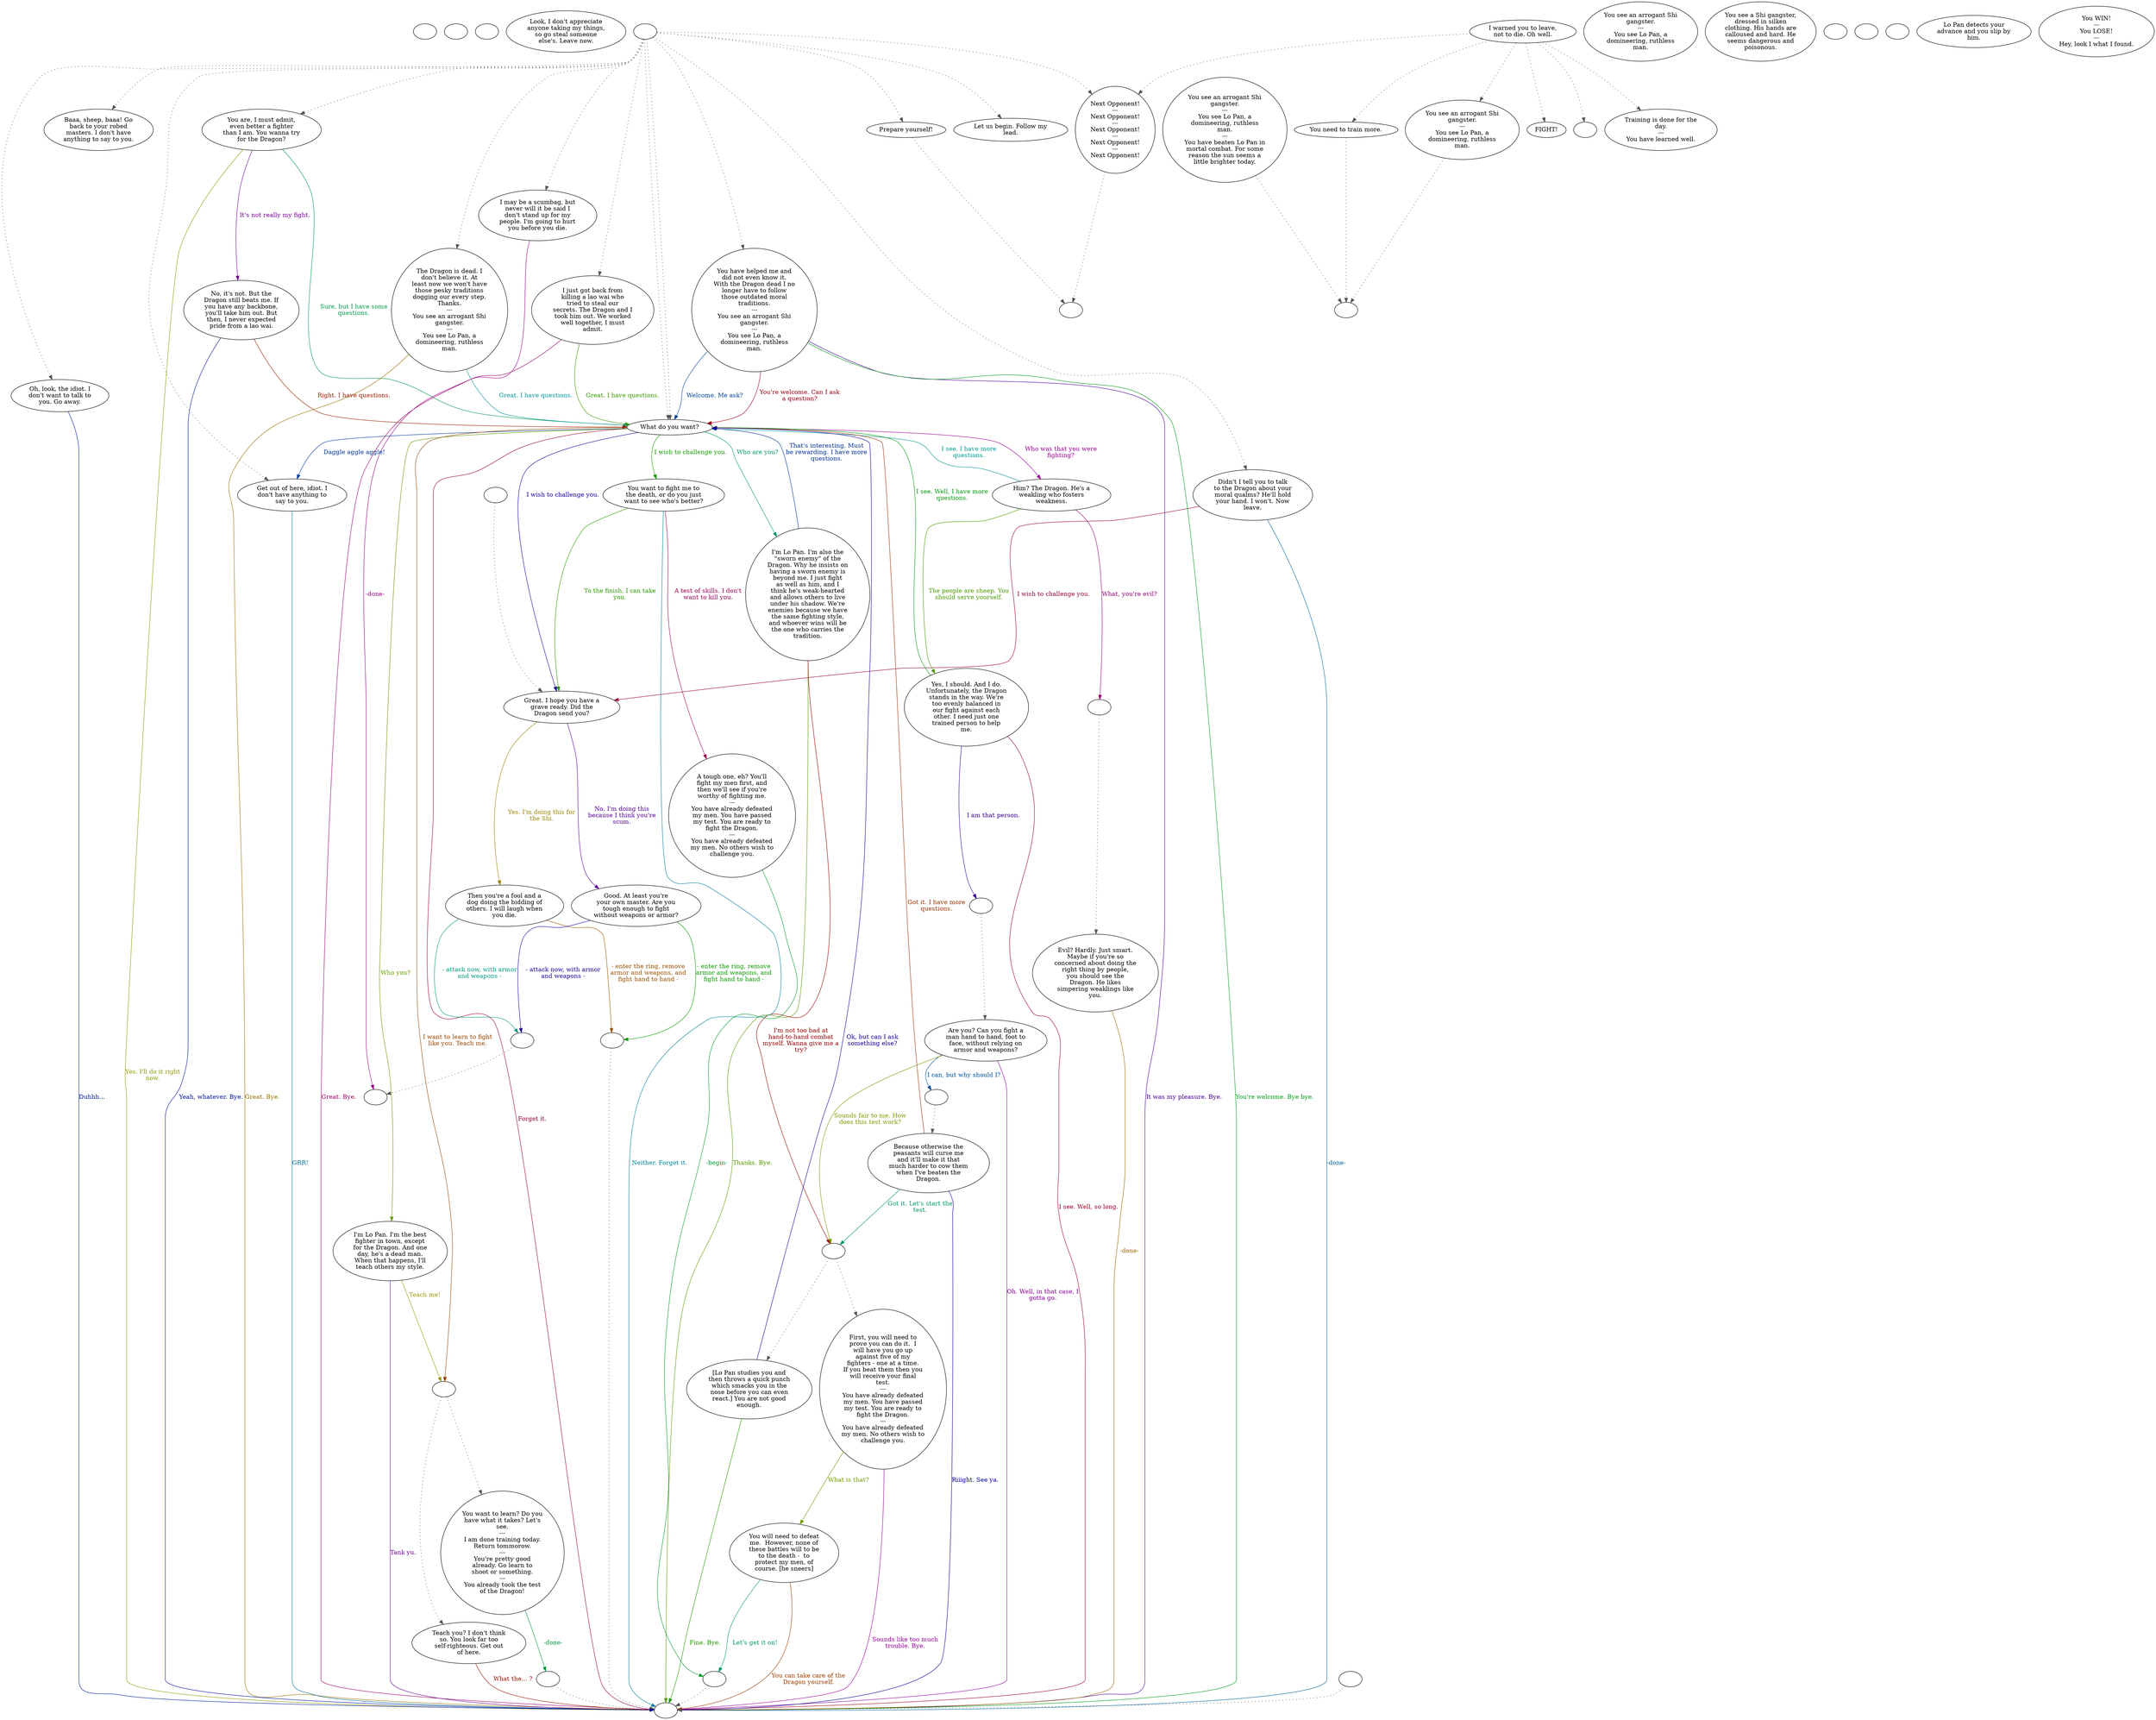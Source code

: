 digraph fclopan {
  "checkPartyMembersNearDoor" [style=filled       fillcolor="#FFFFFF"       color="#000000"]
  "checkPartyMembersNearDoor" [label=""]
  "start" [style=filled       fillcolor="#FFFFFF"       color="#000000"]
  "start" [label=""]
  "critter_p_proc" [style=filled       fillcolor="#FFFFFF"       color="#000000"]
  "critter_p_proc" [label=""]
  "pickup_p_proc" [style=filled       fillcolor="#FFFFFF"       color="#000000"]
  "pickup_p_proc" [label="Look, I don't appreciate\nanyone taking my things,\nso go steal someone\nelse's. Leave now."]
  "talk_p_proc" [style=filled       fillcolor="#FFFFFF"       color="#000000"]
  "talk_p_proc" -> "Node016" [style=dotted color="#555555"]
  "talk_p_proc" -> "Node019" [style=dotted color="#555555"]
  "talk_p_proc" -> "Node001" [style=dotted color="#555555"]
  "talk_p_proc" -> "Node020" [style=dotted color="#555555"]
  "talk_p_proc" -> "Node021" [style=dotted color="#555555"]
  "talk_p_proc" -> "Node024" [style=dotted color="#555555"]
  "talk_p_proc" -> "Node025" [style=dotted color="#555555"]
  "talk_p_proc" -> "Node023" [style=dotted color="#555555"]
  "talk_p_proc" -> "Node002" [style=dotted color="#555555"]
  "talk_p_proc" -> "Node006" [style=dotted color="#555555"]
  "talk_p_proc" -> "Node001" [style=dotted color="#555555"]
  "talk_p_proc" -> "DoTest" [style=dotted color="#555555"]
  "talk_p_proc" -> "DoChallenge" [style=dotted color="#555555"]
  "talk_p_proc" -> "DoLearn" [style=dotted color="#555555"]
  "talk_p_proc" [label=""]
  "destroy_p_proc" [style=filled       fillcolor="#FFFFFF"       color="#000000"]
  "destroy_p_proc" -> "ReturnInven" [style=dotted color="#555555"]
  "destroy_p_proc" [label="You see an arrogant Shi\ngangster.\n---\nYou see Lo Pan, a\ndomineering, ruthless\nman.\n---\nYou have beaten Lo Pan in\nmortal combat. For some\nreason the sun seems a\nlittle brighter today."]
  "look_at_p_proc" [style=filled       fillcolor="#FFFFFF"       color="#000000"]
  "look_at_p_proc" [label="You see an arrogant Shi\ngangster.\n---\nYou see Lo Pan, a\ndomineering, ruthless\nman."]
  "description_p_proc" [style=filled       fillcolor="#FFFFFF"       color="#000000"]
  "description_p_proc" [label="You see a Shi gangster,\ndressed in silken\nclothing. His hands are\ncalloused and hard. He\nseems dangerous and\npoisonous."]
  "use_skill_on_p_proc" [style=filled       fillcolor="#FFFFFF"       color="#000000"]
  "use_skill_on_p_proc" [label=""]
  "damage_p_proc" [style=filled       fillcolor="#FFFFFF"       color="#000000"]
  "damage_p_proc" [label=""]
  "map_enter_p_proc" [style=filled       fillcolor="#FFFFFF"       color="#000000"]
  "map_enter_p_proc" [label=""]
  "push_p_proc" [style=filled       fillcolor="#FFFFFF"       color="#000000"]
  "push_p_proc" [label="Lo Pan detects your\nadvance and you slip by\nhim."]
  "timed_event_p_proc" [style=filled       fillcolor="#FFFFFF"       color="#000000"]
  "timed_event_p_proc" -> "DoTest" [style=dotted color="#555555"]
  "timed_event_p_proc" -> "endTestFail" [style=dotted color="#555555"]
  "timed_event_p_proc" -> "endTestPass" [style=dotted color="#555555"]
  "timed_event_p_proc" -> "doFight" [style=dotted color="#555555"]
  "timed_event_p_proc" -> "learn1" [style=dotted color="#555555"]
  "timed_event_p_proc" -> "learn2" [style=dotted color="#555555"]
  "timed_event_p_proc" [label="I warned you to leave,\nnot to die. Oh well."]
  "combat_p_proc" [style=filled       fillcolor="#FFFFFF"       color="#000000"]
  "combat_p_proc" [label="You WIN!\n---\nYou LOSE!\n---\nHey, look I what I found."]
  "Node998" [style=filled       fillcolor="#FFFFFF"       color="#000000"]
  "Node998" [label=""]
  "Node999" [style=filled       fillcolor="#FFFFFF"       color="#000000"]
  "Node999" [label=""]
  "Node001" [style=filled       fillcolor="#FFFFFF"       color="#000000"]
  "Node001" [label="What do you want?"]
  "Node001" -> "Node002" [label="Daggle aggle aggle!" color="#003B99" fontcolor="#003B99"]
  "Node001" -> "Node003" [label="Who you?" color="#679900" fontcolor="#679900"]
  "Node001" -> "Node007" [label="Who was that you were\nfighting?" color="#990094" fontcolor="#990094"]
  "Node001" -> "Node015" [label="Who are you?" color="#009971" fontcolor="#009971"]
  "Node001" -> "Node4_5" [label="I want to learn to fight\nlike you. Teach me." color="#994500" fontcolor="#994500"]
  "Node001" -> "Node013" [label="I wish to challenge you." color="#180099" fontcolor="#180099"]
  "Node001" -> "Node012" [label="I wish to challenge you." color="#159900" fontcolor="#159900"]
  "Node001" -> "Node999" [label="Forget it." color="#990041" fontcolor="#990041"]
  "Node002" [style=filled       fillcolor="#FFFFFF"       color="#000000"]
  "Node002" [label="Get out of here, idiot. I\ndon't have anything to\nsay to you."]
  "Node002" -> "Node999" [label="GRR!" color="#006E99" fontcolor="#006E99"]
  "Node003" [style=filled       fillcolor="#FFFFFF"       color="#000000"]
  "Node003" [label="I'm Lo Pan. I'm the best\nfighter in town, except\nfor the Dragon. And one\nday, he's a dead man.\nWhen that happens, I'll\nteach others my style."]
  "Node003" -> "Node4_5" [label="Teach me!" color="#999800" fontcolor="#999800"]
  "Node003" -> "Node999" [label="Tank yu." color="#6B0099" fontcolor="#6B0099"]
  "Node004" [style=filled       fillcolor="#FFFFFF"       color="#000000"]
  "Node004" [label="You want to learn? Do you\nhave what it takes? Let's\nsee.\n---\nI am done training today.\nReturn tommorow.\n---\nYou're pretty good\nalready. Go learn to\nshoot or something.\n---\nYou already took the test\nof the Dragon!"]
  "Node004" -> "NodeLearn" [label="-done-" color="#00993E" fontcolor="#00993E"]
  "Node005" [style=filled       fillcolor="#FFFFFF"       color="#000000"]
  "Node005" [label="Teach you? I don't think\nso. You look far too\nself-righteous. Get out\nof here."]
  "Node005" -> "Node999" [label="What the... ?" color="#991200" fontcolor="#991200"]
  "Node006" [style=filled       fillcolor="#FFFFFF"       color="#000000"]
  "Node006" [label="Oh, look, the idiot. I\ndon't want to talk to\nyou. Go away."]
  "Node006" -> "Node999" [label="Duhhh..." color="#001B99" fontcolor="#001B99"]
  "Node007" [style=filled       fillcolor="#FFFFFF"       color="#000000"]
  "Node007" [label="Him? The Dragon. He's a\nweakling who fosters\nweakness."]
  "Node007" -> "Node009" [label="The people are sheep. You\nshould serve yourself." color="#489900" fontcolor="#489900"]
  "Node007" -> "Node008a" [label="What, you're evil?" color="#990074" fontcolor="#990074"]
  "Node007" -> "Node001" [label="I see. I have more\nquestions." color="#009991" fontcolor="#009991"]
  "Node008" [style=filled       fillcolor="#FFFFFF"       color="#000000"]
  "Node008" [label="Evil? Hardly. Just smart.\nMaybe if you're so\nconcerned about doing the\nright thing by people,\nyou should see the\nDragon. He likes\nsimpering weaklings like\nyou."]
  "Node008" -> "Node999" [label="-done-" color="#996400" fontcolor="#996400"]
  "Node009" [style=filled       fillcolor="#FFFFFF"       color="#000000"]
  "Node009" [label="Yes, I should. And I do.\nUnfortunately, the Dragon\nstands in the way. We're\ntoo evenly balanced in\nour fight against each\nother. I need just one\ntrained person to help\nme."]
  "Node009" -> "Node010a" [label="I am that person." color="#380099" fontcolor="#380099"]
  "Node009" -> "Node001" [label="I see. Well, I have more\nquestions." color="#00990B" fontcolor="#00990B"]
  "Node009" -> "Node999" [label="I see. Well, so long." color="#990022" fontcolor="#990022"]
  "Node010" [style=filled       fillcolor="#FFFFFF"       color="#000000"]
  "Node010" [label="Are you? Can you fight a\nman hand to hand, foot to\nface, without relying on\narmor and weapons?"]
  "Node010" -> "Node011a" [label="I can, but why should I?" color="#004E99" fontcolor="#004E99"]
  "Node010" -> "Node2628" [label="Sounds fair to me. How\ndoes this test work?" color="#7B9900" fontcolor="#7B9900"]
  "Node010" -> "Node999" [label="Oh. Well, in that case, I\ngotta go." color="#8B0099" fontcolor="#8B0099"]
  "Node011" [style=filled       fillcolor="#FFFFFF"       color="#000000"]
  "Node011" [label="Because otherwise the\npeasants will curse me\nand it'll make it that\nmuch harder to cow them\nwhen I've beaten the\nDragon."]
  "Node011" -> "Node2628" [label="Got it. Let's start the\ntest." color="#00995E" fontcolor="#00995E"]
  "Node011" -> "Node001" [label="Got it. I have more\nquestions." color="#993100" fontcolor="#993100"]
  "Node011" -> "Node999" [label="Riiight. See ya." color="#050099" fontcolor="#050099"]
  "Node012" [style=filled       fillcolor="#FFFFFF"       color="#000000"]
  "Node012" [label="You want to fight me to\nthe death, or do you just\nwant to see who's better?"]
  "Node012" -> "Node013" [label="To the finish. I can take\nyou." color="#289900" fontcolor="#289900"]
  "Node012" -> "Node014" [label="A test of skills. I don't\nwant to kill you." color="#990055" fontcolor="#990055"]
  "Node012" -> "Node999" [label="Neither. Forget it." color="#008199" fontcolor="#008199"]
  "Node013" [style=filled       fillcolor="#FFFFFF"       color="#000000"]
  "Node013" [label="Great. I hope you have a\ngrave ready. Did the\nDragon send you?"]
  "Node013" -> "Node017" [label="Yes. I'm doing this for\nthe Shi." color="#998400" fontcolor="#998400"]
  "Node013" -> "Node018" [label="No. I'm doing this\nbecause I think you're\nscum." color="#570099" fontcolor="#570099"]
  "Node014" [style=filled       fillcolor="#FFFFFF"       color="#000000"]
  "Node014" [label="A tough one, eh? You'll\nfight my men first, and\nthen we'll see if you're\nworthy of fighting me.\n---\nYou have already defeated\nmy men. You have passed\nmy test. You are ready to\nfight the Dragon.\n---\nYou have already defeated\nmy men. No others wish to\nchallenge you."]
  "Node014" -> "NodeTest" [label="-begin-" color="#00992B" fontcolor="#00992B"]
  "Node015" [style=filled       fillcolor="#FFFFFF"       color="#000000"]
  "Node015" [label="I'm Lo Pan. I'm also the\n\"sworn enemy\" of the\nDragon. Why he insists on\nhaving a sworn enemy is\nbeyond me. I just fight\nas well as him, and I\nthink he's weak-hearted\nand allows others to live\nunder his shadow. We're\nenemies because we have\nthe same fighting style,\nand whoever wins will be\nthe one who carries the\ntradition."]
  "Node015" -> "Node2628" [label="I'm not too bad at\nhand-to-hand combat\nmyself. Wanna give me a\ntry?" color="#990002" fontcolor="#990002"]
  "Node015" -> "Node001" [label="That's interesting. Must\nbe rewarding. I have more\nquestions." color="#002F99" fontcolor="#002F99"]
  "Node015" -> "Node999" [label="Thanks. Bye." color="#5B9900" fontcolor="#5B9900"]
  "Node016" [style=filled       fillcolor="#FFFFFF"       color="#000000"]
  "Node016" [label="I may be a scumbag, but\nnever will it be said I\ndon't stand up for my\npeople. I'm going to hurt\nyou before you die."]
  "Node016" -> "Node998" [label="-done-" color="#990088" fontcolor="#990088"]
  "Node017" [style=filled       fillcolor="#FFFFFF"       color="#000000"]
  "Node017" [label="Then you're a fool and a\ndog doing the bidding of\nothers. I will laugh when\nyou die."]
  "Node017" -> "NodeAttackNow" [label="- attack now, with armor\nand weapons -" color="#00997D" fontcolor="#00997D"]
  "Node017" -> "NodeChallenge" [label="- enter the ring, remove\narmor and weapons, and\nfight hand to hand -" color="#995100" fontcolor="#995100"]
  "Node018" [style=filled       fillcolor="#FFFFFF"       color="#000000"]
  "Node018" [label="Good. At least you're\nyour own master. Are you\ntough enough to fight\nwithout weapons or armor?"]
  "Node018" -> "NodeAttackNow" [label="- attack now, with armor\nand weapons -" color="#240099" fontcolor="#240099"]
  "Node018" -> "NodeChallenge" [label="- enter the ring, remove\narmor and weapons, and\nfight hand to hand -" color="#089900" fontcolor="#089900"]
  "Node019" [style=filled       fillcolor="#FFFFFF"       color="#000000"]
  "Node019" [label="Baaa, sheep, baaa! Go\nback to your robed\nmasters. I don't have\nanything to say to you."]
  "Node020" [style=filled       fillcolor="#FFFFFF"       color="#000000"]
  "Node020" [label="Didn't I tell you to talk\nto the Dragon about your\nmoral qualms? He'll hold\nyour hand. I won't. Now\nleave."]
  "Node020" -> "Node013" [label="I wish to challenge you." color="#990035" fontcolor="#990035"]
  "Node020" -> "Node999" [label="-done-" color="#006299" fontcolor="#006299"]
  "Node021" [style=filled       fillcolor="#FFFFFF"       color="#000000"]
  "Node021" [label="You are, I must admit,\neven better a fighter\nthan I am. You wanna try\nfor the Dragon?"]
  "Node021" -> "Node999" [label="Yes. I'll do it right\nnow." color="#8E9900" fontcolor="#8E9900"]
  "Node021" -> "Node022" [label="It's not really my fight." color="#770099" fontcolor="#770099"]
  "Node021" -> "Node001" [label="Sure, but I have some\nquestions." color="#00994A" fontcolor="#00994A"]
  "Node022" [style=filled       fillcolor="#FFFFFF"       color="#000000"]
  "Node022" [label="No, it's not. But the\nDragon still beats me. If\nyou have any backbone,\nyou'll take him out. But\nthen, I never expected\npride from a lao wai."]
  "Node022" -> "Node001" [label="Right. I have questions." color="#991E00" fontcolor="#991E00"]
  "Node022" -> "Node999" [label="Yeah, whatever. Bye." color="#000F99" fontcolor="#000F99"]
  "Node023" [style=filled       fillcolor="#FFFFFF"       color="#000000"]
  "Node023" [label="I just got back from\nkilling a lao wai who\ntried to steal our\nsecrets. The Dragon and I\ntook him out. We worked\nwell together, I must\nadmit."]
  "Node023" -> "Node001" [label="Great. I have questions." color="#3C9900" fontcolor="#3C9900"]
  "Node023" -> "Node999" [label="Great. Bye." color="#990068" fontcolor="#990068"]
  "Node024" [style=filled       fillcolor="#FFFFFF"       color="#000000"]
  "Node024" [label="The Dragon is dead. I\ndon't believe it. At\nleast now we won't have\nthose pesky traditions\ndogging our every step.\nThanks.\n---\nYou see an arrogant Shi\ngangster.\n---\nYou see Lo Pan, a\ndomineering, ruthless\nman."]
  "Node024" -> "Node001" [label="Great. I have questions." color="#009599" fontcolor="#009599"]
  "Node024" -> "Node999" [label="Great. Bye." color="#997000" fontcolor="#997000"]
  "Node025" [style=filled       fillcolor="#FFFFFF"       color="#000000"]
  "Node025" [label="You have helped me and\ndid not even know it.\nWith the Dragon dead I no\nlonger have to follow\nthose outdated moral\ntraditions.\n---\nYou see an arrogant Shi\ngangster.\n---\nYou see Lo Pan, a\ndomineering, ruthless\nman."]
  "Node025" -> "Node999" [label="It was my pleasure. Bye." color="#440099" fontcolor="#440099"]
  "Node025" -> "Node999" [label="You're welcome. Bye bye." color="#009917" fontcolor="#009917"]
  "Node025" -> "Node001" [label="You're welcome. Can I ask\na question?" color="#990015" fontcolor="#990015"]
  "Node025" -> "Node001" [label="Welcome. Me ask?" color="#004299" fontcolor="#004299"]
  "Node026" [style=filled       fillcolor="#FFFFFF"       color="#000000"]
  "Node026" [label="First, you will need to\nprove you can do it.  I\nwill have you go up\nagainst five of my\nfighters - one at a time.\nIf you beat them then you\nwill receive your final\ntest.\n---\nYou have already defeated\nmy men. You have passed\nmy test. You are ready to\nfight the Dragon.\n---\nYou have already defeated\nmy men. No others wish to\nchallenge you."]
  "Node026" -> "Node027" [label="What is that?" color="#6F9900" fontcolor="#6F9900"]
  "Node026" -> "Node999" [label="Sounds like too much\ntrouble. Bye." color="#970099" fontcolor="#970099"]
  "Node027" [style=filled       fillcolor="#FFFFFF"       color="#000000"]
  "Node027" [label="You will need to defeat\nme.  However, none of\nthese battles will to be\nto the death -  to\nprotect my men, of\ncourse. [he sneers]"]
  "Node027" -> "NodeTest" [label="Let's get it on!" color="#00996A" fontcolor="#00996A"]
  "Node027" -> "Node999" [label="You can take care of the\nDragon yourself." color="#993D00" fontcolor="#993D00"]
  "Node028" [style=filled       fillcolor="#FFFFFF"       color="#000000"]
  "Node028" [label="[Lo Pan studies you and\nthen throws a quick punch\nwhich smacks you in the\nnose before you can even\nreact.] You are not good\nenough."]
  "Node028" -> "Node001" [label="Ok, but can I ask\nsomething else?" color="#110099" fontcolor="#110099"]
  "Node028" -> "Node999" [label="Fine. Bye." color="#1C9900" fontcolor="#1C9900"]
  "DoTest" [style=filled       fillcolor="#FFFFFF"       color="#000000"]
  "DoTest" -> "TakeInven" [style=dotted color="#555555"]
  "DoTest" [label="Next Opponent!\n---\nNext Opponent!\n---\nNext Opponent!\n---\nNext Opponent!\n---\nNext Opponent!"]
  "DoChallenge" [style=filled       fillcolor="#FFFFFF"       color="#000000"]
  "DoChallenge" -> "TakeInven" [style=dotted color="#555555"]
  "DoChallenge" [label="Prepare yourself!"]
  "DoLearn" [style=filled       fillcolor="#FFFFFF"       color="#000000"]
  "DoLearn" [label="Let us begin. Follow my\nlead."]
  "endTestFail" [style=filled       fillcolor="#FFFFFF"       color="#000000"]
  "endTestFail" -> "ReturnInven" [style=dotted color="#555555"]
  "endTestFail" [label="You need to train more."]
  "endTestPass" [style=filled       fillcolor="#FFFFFF"       color="#000000"]
  "endTestPass" -> "ReturnInven" [style=dotted color="#555555"]
  "endTestPass" [label="You see an arrogant Shi\ngangster.\n---\nYou see Lo Pan, a\ndomineering, ruthless\nman."]
  "doFight" [style=filled       fillcolor="#FFFFFF"       color="#000000"]
  "doFight" [label="FIGHT!"]
  "learn1" [style=filled       fillcolor="#FFFFFF"       color="#000000"]
  "learn1" [label=""]
  "learn2" [style=filled       fillcolor="#FFFFFF"       color="#000000"]
  "learn2" [label="Training is done for the\nday.\n---\nYou have learned well."]
  "TakeInven" [style=filled       fillcolor="#FFFFFF"       color="#000000"]
  "TakeInven" [label=""]
  "ReturnInven" [style=filled       fillcolor="#FFFFFF"       color="#000000"]
  "ReturnInven" [label=""]
  "NodeTest" [style=filled       fillcolor="#FFFFFF"       color="#000000"]
  "NodeTest" -> "Node999" [style=dotted color="#555555"]
  "NodeTest" [label=""]
  "Node4_5" [style=filled       fillcolor="#FFFFFF"       color="#000000"]
  "Node4_5" -> "Node004" [style=dotted color="#555555"]
  "Node4_5" -> "Node005" [style=dotted color="#555555"]
  "Node4_5" [label=""]
  "NodeLearn" [style=filled       fillcolor="#FFFFFF"       color="#000000"]
  "NodeLearn" -> "Node999" [style=dotted color="#555555"]
  "NodeLearn" [label=""]
  "Node008a" [style=filled       fillcolor="#FFFFFF"       color="#000000"]
  "Node008a" -> "Node008" [style=dotted color="#555555"]
  "Node008a" [label=""]
  "Node010a" [style=filled       fillcolor="#FFFFFF"       color="#000000"]
  "Node010a" -> "Node010" [style=dotted color="#555555"]
  "Node010a" [label=""]
  "Node011a" [style=filled       fillcolor="#FFFFFF"       color="#000000"]
  "Node011a" -> "Node011" [style=dotted color="#555555"]
  "Node011a" [label=""]
  "Node2628" [style=filled       fillcolor="#FFFFFF"       color="#000000"]
  "Node2628" -> "Node026" [style=dotted color="#555555"]
  "Node2628" -> "Node028" [style=dotted color="#555555"]
  "Node2628" [label=""]
  "NodeAngry" [style=filled       fillcolor="#FFFFFF"       color="#000000"]
  "NodeAngry" -> "Node999" [style=dotted color="#555555"]
  "NodeAngry" [label=""]
  "Node013a" [style=filled       fillcolor="#FFFFFF"       color="#000000"]
  "Node013a" -> "Node013" [style=dotted color="#555555"]
  "Node013a" [label=""]
  "NodeAttackNow" [style=filled       fillcolor="#FFFFFF"       color="#000000"]
  "NodeAttackNow" -> "Node998" [style=dotted color="#555555"]
  "NodeAttackNow" [label=""]
  "NodeChallenge" [style=filled       fillcolor="#FFFFFF"       color="#000000"]
  "NodeChallenge" -> "Node999" [style=dotted color="#555555"]
  "NodeChallenge" [label=""]
}